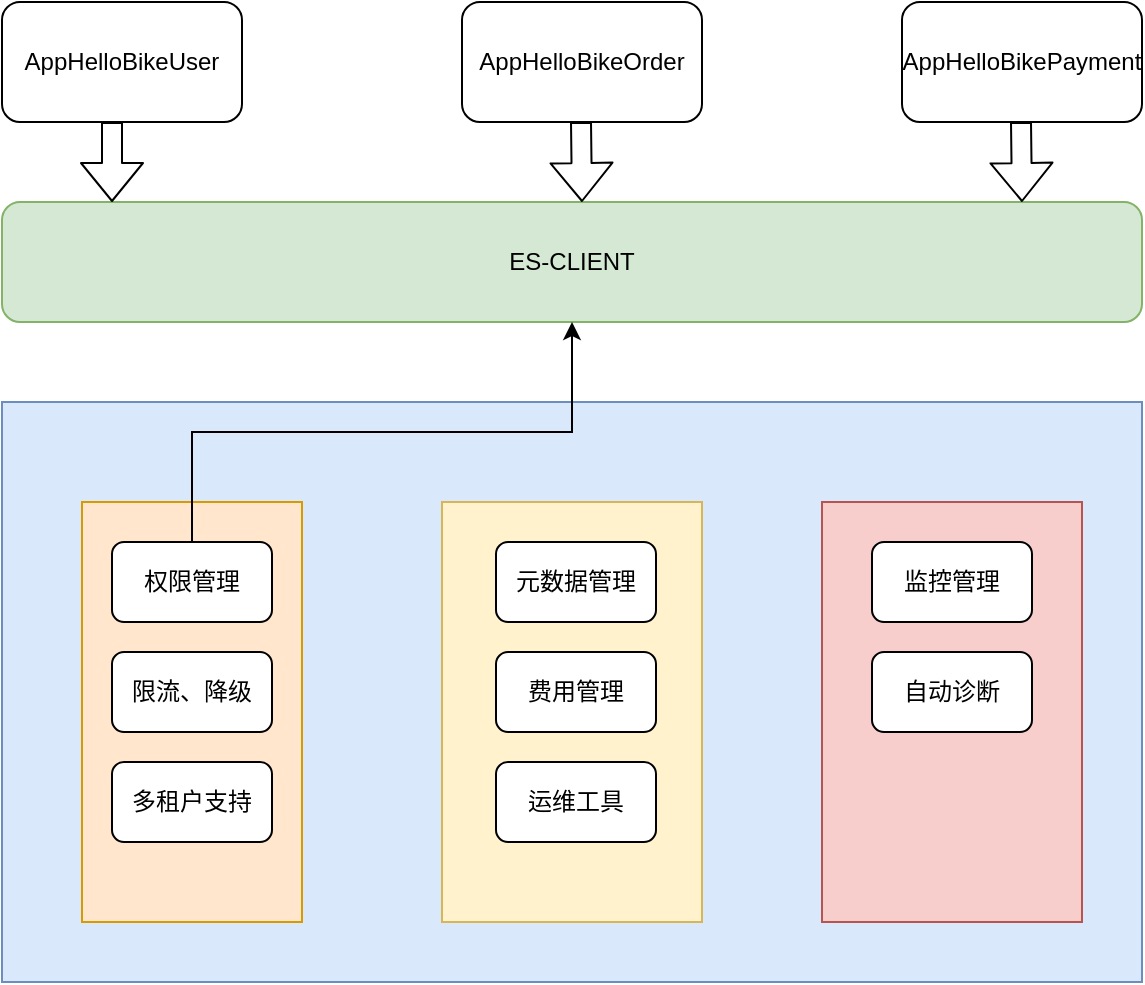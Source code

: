 <mxfile version="12.7.4" type="github">
  <diagram id="kvuolwtk9OOCn_3RF2M_" name="第 1 页">
    <mxGraphModel dx="946" dy="512" grid="1" gridSize="10" guides="1" tooltips="1" connect="1" arrows="1" fold="1" page="1" pageScale="1" pageWidth="827" pageHeight="1169" math="0" shadow="0">
      <root>
        <mxCell id="0" />
        <mxCell id="1" parent="0" />
        <mxCell id="WMp-n1UvFVCV1KFQ41O--1" value="AppHelloBikeUser" style="rounded=1;whiteSpace=wrap;html=1;" vertex="1" parent="1">
          <mxGeometry x="110" y="90" width="120" height="60" as="geometry" />
        </mxCell>
        <mxCell id="WMp-n1UvFVCV1KFQ41O--2" value="&lt;span style=&quot;white-space: normal&quot;&gt;AppHelloBikeOrder&lt;/span&gt;" style="rounded=1;whiteSpace=wrap;html=1;" vertex="1" parent="1">
          <mxGeometry x="340" y="90" width="120" height="60" as="geometry" />
        </mxCell>
        <mxCell id="WMp-n1UvFVCV1KFQ41O--3" value="&lt;span style=&quot;white-space: normal&quot;&gt;AppHelloBikePayment&lt;/span&gt;" style="rounded=1;whiteSpace=wrap;html=1;" vertex="1" parent="1">
          <mxGeometry x="560" y="90" width="120" height="60" as="geometry" />
        </mxCell>
        <mxCell id="WMp-n1UvFVCV1KFQ41O--4" value="&lt;div&gt;&lt;span&gt;ES-CLIENT&lt;/span&gt;&lt;/div&gt;" style="rounded=1;whiteSpace=wrap;html=1;fillColor=#d5e8d4;strokeColor=#82b366;align=center;" vertex="1" parent="1">
          <mxGeometry x="110" y="190" width="570" height="60" as="geometry" />
        </mxCell>
        <mxCell id="WMp-n1UvFVCV1KFQ41O--6" value="" style="rounded=0;whiteSpace=wrap;html=1;fillColor=#dae8fc;strokeColor=#6c8ebf;" vertex="1" parent="1">
          <mxGeometry x="110" y="290" width="570" height="290" as="geometry" />
        </mxCell>
        <mxCell id="WMp-n1UvFVCV1KFQ41O--12" value="" style="rounded=0;whiteSpace=wrap;html=1;fillColor=#ffe6cc;strokeColor=#d79b00;" vertex="1" parent="1">
          <mxGeometry x="150" y="340" width="110" height="210" as="geometry" />
        </mxCell>
        <mxCell id="WMp-n1UvFVCV1KFQ41O--13" value="" style="rounded=0;whiteSpace=wrap;html=1;fillColor=#fff2cc;strokeColor=#d6b656;" vertex="1" parent="1">
          <mxGeometry x="330" y="340" width="130" height="210" as="geometry" />
        </mxCell>
        <mxCell id="WMp-n1UvFVCV1KFQ41O--14" value="" style="rounded=0;whiteSpace=wrap;html=1;fillColor=#f8cecc;strokeColor=#b85450;align=left;" vertex="1" parent="1">
          <mxGeometry x="520" y="340" width="130" height="210" as="geometry" />
        </mxCell>
        <mxCell id="WMp-n1UvFVCV1KFQ41O--20" style="edgeStyle=orthogonalEdgeStyle;rounded=0;orthogonalLoop=1;jettySize=auto;html=1;exitX=0.5;exitY=0;exitDx=0;exitDy=0;" edge="1" parent="1" source="WMp-n1UvFVCV1KFQ41O--16" target="WMp-n1UvFVCV1KFQ41O--4">
          <mxGeometry relative="1" as="geometry" />
        </mxCell>
        <mxCell id="WMp-n1UvFVCV1KFQ41O--16" value="权限管理" style="rounded=1;whiteSpace=wrap;html=1;" vertex="1" parent="1">
          <mxGeometry x="165" y="360" width="80" height="40" as="geometry" />
        </mxCell>
        <mxCell id="WMp-n1UvFVCV1KFQ41O--17" value="" style="shape=flexArrow;endArrow=classic;html=1;" edge="1" parent="1">
          <mxGeometry width="50" height="50" relative="1" as="geometry">
            <mxPoint x="165" y="150" as="sourcePoint" />
            <mxPoint x="165" y="190" as="targetPoint" />
          </mxGeometry>
        </mxCell>
        <mxCell id="WMp-n1UvFVCV1KFQ41O--18" value="" style="shape=flexArrow;endArrow=classic;html=1;" edge="1" parent="1">
          <mxGeometry width="50" height="50" relative="1" as="geometry">
            <mxPoint x="399.5" y="150" as="sourcePoint" />
            <mxPoint x="400" y="190" as="targetPoint" />
          </mxGeometry>
        </mxCell>
        <mxCell id="WMp-n1UvFVCV1KFQ41O--19" value="" style="shape=flexArrow;endArrow=classic;html=1;" edge="1" parent="1">
          <mxGeometry width="50" height="50" relative="1" as="geometry">
            <mxPoint x="619.5" y="150" as="sourcePoint" />
            <mxPoint x="620" y="190" as="targetPoint" />
          </mxGeometry>
        </mxCell>
        <mxCell id="WMp-n1UvFVCV1KFQ41O--21" value="限流、降级" style="rounded=1;whiteSpace=wrap;html=1;" vertex="1" parent="1">
          <mxGeometry x="165" y="415" width="80" height="40" as="geometry" />
        </mxCell>
        <mxCell id="WMp-n1UvFVCV1KFQ41O--22" value="多租户支持" style="rounded=1;whiteSpace=wrap;html=1;" vertex="1" parent="1">
          <mxGeometry x="165" y="470" width="80" height="40" as="geometry" />
        </mxCell>
        <mxCell id="WMp-n1UvFVCV1KFQ41O--23" value="元数据管理" style="rounded=1;whiteSpace=wrap;html=1;" vertex="1" parent="1">
          <mxGeometry x="357" y="360" width="80" height="40" as="geometry" />
        </mxCell>
        <mxCell id="WMp-n1UvFVCV1KFQ41O--24" value="费用管理" style="rounded=1;whiteSpace=wrap;html=1;" vertex="1" parent="1">
          <mxGeometry x="357" y="415" width="80" height="40" as="geometry" />
        </mxCell>
        <mxCell id="WMp-n1UvFVCV1KFQ41O--25" value="运维工具" style="rounded=1;whiteSpace=wrap;html=1;" vertex="1" parent="1">
          <mxGeometry x="357" y="470" width="80" height="40" as="geometry" />
        </mxCell>
        <mxCell id="WMp-n1UvFVCV1KFQ41O--26" value="监控管理" style="rounded=1;whiteSpace=wrap;html=1;" vertex="1" parent="1">
          <mxGeometry x="545" y="360" width="80" height="40" as="geometry" />
        </mxCell>
        <mxCell id="WMp-n1UvFVCV1KFQ41O--27" value="自动诊断" style="rounded=1;whiteSpace=wrap;html=1;" vertex="1" parent="1">
          <mxGeometry x="545" y="415" width="80" height="40" as="geometry" />
        </mxCell>
      </root>
    </mxGraphModel>
  </diagram>
</mxfile>
